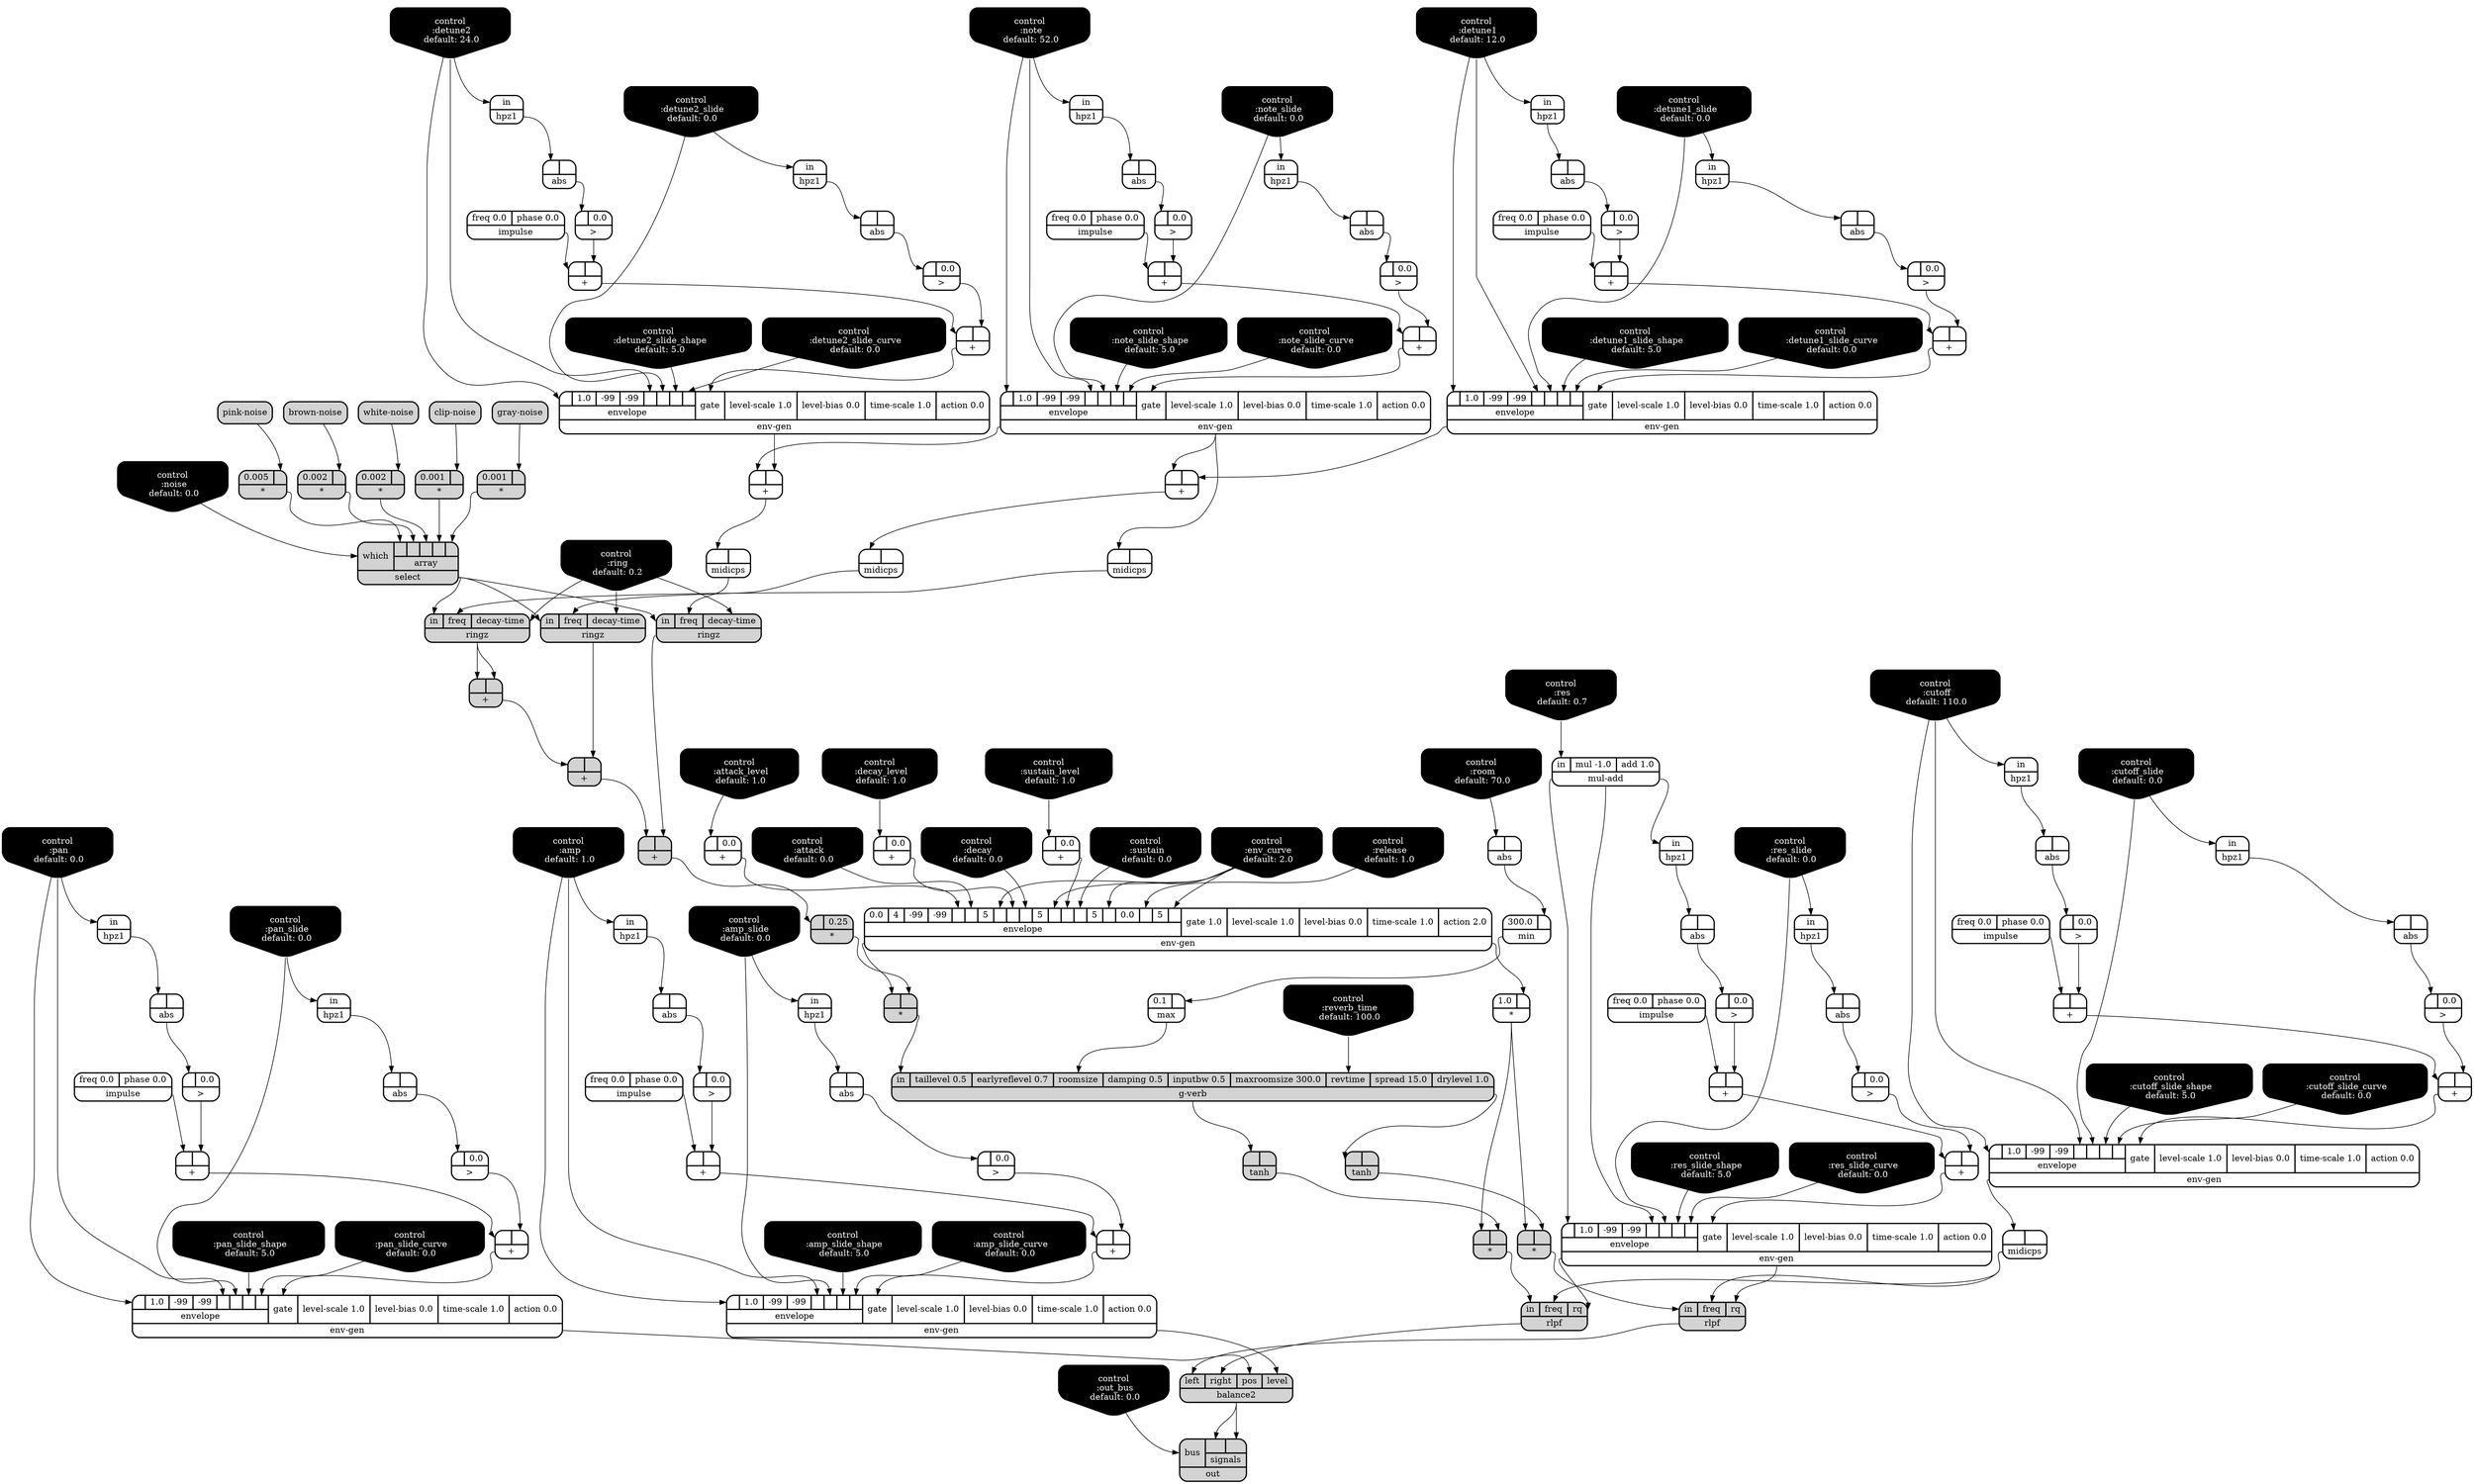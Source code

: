 digraph synthdef {
55 [label = "{{ <a> 1.0|<b> } |<__UG_NAME__>* }" style="bold, rounded" shape=record rankdir=LR];
57 [label = "{{ <a> 0.005|<b> } |<__UG_NAME__>* }" style="filled, bold, rounded"  shape=record rankdir=LR];
59 [label = "{{ <a> 0.002|<b> } |<__UG_NAME__>* }" style="filled, bold, rounded"  shape=record rankdir=LR];
61 [label = "{{ <a> 0.002|<b> } |<__UG_NAME__>* }" style="filled, bold, rounded"  shape=record rankdir=LR];
63 [label = "{{ <a> 0.001|<b> } |<__UG_NAME__>* }" style="filled, bold, rounded"  shape=record rankdir=LR];
65 [label = "{{ <a> 0.001|<b> } |<__UG_NAME__>* }" style="filled, bold, rounded"  shape=record rankdir=LR];
107 [label = "{{ <a> |<b> 0.25} |<__UG_NAME__>* }" style="filled, bold, rounded"  shape=record rankdir=LR];
108 [label = "{{ <a> |<b> } |<__UG_NAME__>* }" style="filled, bold, rounded"  shape=record rankdir=LR];
114 [label = "{{ <a> |<b> } |<__UG_NAME__>* }" style="filled, bold, rounded"  shape=record rankdir=LR];
146 [label = "{{ <a> |<b> } |<__UG_NAME__>* }" style="filled, bold, rounded"  shape=record rankdir=LR];
46 [label = "{{ <a> |<b> } |<__UG_NAME__>+ }" style="bold, rounded" shape=record rankdir=LR];
50 [label = "{{ <a> |<b> } |<__UG_NAME__>+ }" style="bold, rounded" shape=record rankdir=LR];
51 [label = "{{ <a> |<b> 0.0} |<__UG_NAME__>+ }" style="bold, rounded" shape=record rankdir=LR];
52 [label = "{{ <a> |<b> 0.0} |<__UG_NAME__>+ }" style="bold, rounded" shape=record rankdir=LR];
53 [label = "{{ <a> |<b> 0.0} |<__UG_NAME__>+ }" style="bold, rounded" shape=record rankdir=LR];
71 [label = "{{ <a> |<b> } |<__UG_NAME__>+ }" style="bold, rounded" shape=record rankdir=LR];
75 [label = "{{ <a> |<b> } |<__UG_NAME__>+ }" style="bold, rounded" shape=record rankdir=LR];
79 [label = "{{ <a> |<b> } |<__UG_NAME__>+ }" style="filled, bold, rounded"  shape=record rankdir=LR];
84 [label = "{{ <a> |<b> } |<__UG_NAME__>+ }" style="bold, rounded" shape=record rankdir=LR];
88 [label = "{{ <a> |<b> } |<__UG_NAME__>+ }" style="bold, rounded" shape=record rankdir=LR];
90 [label = "{{ <a> |<b> } |<__UG_NAME__>+ }" style="bold, rounded" shape=record rankdir=LR];
93 [label = "{{ <a> |<b> } |<__UG_NAME__>+ }" style="filled, bold, rounded"  shape=record rankdir=LR];
98 [label = "{{ <a> |<b> } |<__UG_NAME__>+ }" style="bold, rounded" shape=record rankdir=LR];
101 [label = "{{ <a> |<b> } |<__UG_NAME__>+ }" style="bold, rounded" shape=record rankdir=LR];
103 [label = "{{ <a> |<b> } |<__UG_NAME__>+ }" style="bold, rounded" shape=record rankdir=LR];
106 [label = "{{ <a> |<b> } |<__UG_NAME__>+ }" style="filled, bold, rounded"  shape=record rankdir=LR];
127 [label = "{{ <a> |<b> } |<__UG_NAME__>+ }" style="bold, rounded" shape=record rankdir=LR];
134 [label = "{{ <a> |<b> } |<__UG_NAME__>+ }" style="bold, rounded" shape=record rankdir=LR];
135 [label = "{{ <a> |<b> } |<__UG_NAME__>+ }" style="bold, rounded" shape=record rankdir=LR];
142 [label = "{{ <a> |<b> } |<__UG_NAME__>+ }" style="bold, rounded" shape=record rankdir=LR];
143 [label = "{{ <a> |<b> } |<__UG_NAME__>+ }" style="bold, rounded" shape=record rankdir=LR];
147 [label = "{{ <a> |<b> } |<__UG_NAME__>+ }" style="bold, rounded" shape=record rankdir=LR];
45 [label = "{{ <a> |<b> 0.0} |<__UG_NAME__>\> }" style="bold, rounded" shape=record rankdir=LR];
49 [label = "{{ <a> |<b> 0.0} |<__UG_NAME__>\> }" style="bold, rounded" shape=record rankdir=LR];
70 [label = "{{ <a> |<b> 0.0} |<__UG_NAME__>\> }" style="bold, rounded" shape=record rankdir=LR];
74 [label = "{{ <a> |<b> 0.0} |<__UG_NAME__>\> }" style="bold, rounded" shape=record rankdir=LR];
83 [label = "{{ <a> |<b> 0.0} |<__UG_NAME__>\> }" style="bold, rounded" shape=record rankdir=LR];
87 [label = "{{ <a> |<b> 0.0} |<__UG_NAME__>\> }" style="bold, rounded" shape=record rankdir=LR];
97 [label = "{{ <a> |<b> 0.0} |<__UG_NAME__>\> }" style="bold, rounded" shape=record rankdir=LR];
100 [label = "{{ <a> |<b> 0.0} |<__UG_NAME__>\> }" style="bold, rounded" shape=record rankdir=LR];
118 [label = "{{ <a> |<b> 0.0} |<__UG_NAME__>\> }" style="bold, rounded" shape=record rankdir=LR];
121 [label = "{{ <a> |<b> 0.0} |<__UG_NAME__>\> }" style="bold, rounded" shape=record rankdir=LR];
126 [label = "{{ <a> |<b> 0.0} |<__UG_NAME__>\> }" style="bold, rounded" shape=record rankdir=LR];
131 [label = "{{ <a> |<b> 0.0} |<__UG_NAME__>\> }" style="bold, rounded" shape=record rankdir=LR];
133 [label = "{{ <a> |<b> 0.0} |<__UG_NAME__>\> }" style="bold, rounded" shape=record rankdir=LR];
141 [label = "{{ <a> |<b> 0.0} |<__UG_NAME__>\> }" style="bold, rounded" shape=record rankdir=LR];
44 [label = "{{ <a> |<b> } |<__UG_NAME__>abs }" style="bold, rounded" shape=record rankdir=LR];
48 [label = "{{ <a> |<b> } |<__UG_NAME__>abs }" style="bold, rounded" shape=record rankdir=LR];
69 [label = "{{ <a> |<b> } |<__UG_NAME__>abs }" style="bold, rounded" shape=record rankdir=LR];
73 [label = "{{ <a> |<b> } |<__UG_NAME__>abs }" style="bold, rounded" shape=record rankdir=LR];
82 [label = "{{ <a> |<b> } |<__UG_NAME__>abs }" style="bold, rounded" shape=record rankdir=LR];
86 [label = "{{ <a> |<b> } |<__UG_NAME__>abs }" style="bold, rounded" shape=record rankdir=LR];
96 [label = "{{ <a> |<b> } |<__UG_NAME__>abs }" style="bold, rounded" shape=record rankdir=LR];
99 [label = "{{ <a> |<b> } |<__UG_NAME__>abs }" style="bold, rounded" shape=record rankdir=LR];
109 [label = "{{ <a> |<b> } |<__UG_NAME__>abs }" style="bold, rounded" shape=record rankdir=LR];
117 [label = "{{ <a> |<b> } |<__UG_NAME__>abs }" style="bold, rounded" shape=record rankdir=LR];
120 [label = "{{ <a> |<b> } |<__UG_NAME__>abs }" style="bold, rounded" shape=record rankdir=LR];
125 [label = "{{ <a> |<b> } |<__UG_NAME__>abs }" style="bold, rounded" shape=record rankdir=LR];
128 [label = "{{ <a> |<b> } |<__UG_NAME__>abs }" style="bold, rounded" shape=record rankdir=LR];
130 [label = "{{ <a> |<b> } |<__UG_NAME__>abs }" style="bold, rounded" shape=record rankdir=LR];
140 [label = "{{ <a> |<b> } |<__UG_NAME__>abs }" style="bold, rounded" shape=record rankdir=LR];
152 [label = "{{ <left> left|<right> right|<pos> pos|<level> level} |<__UG_NAME__>balance2 }" style="filled, bold, rounded"  shape=record rankdir=LR];
58 [label = "{<__UG_NAME__>brown-noise }" style="filled, bold, rounded"  shape=record rankdir=LR];
62 [label = "{<__UG_NAME__>clip-noise }" style="filled, bold, rounded"  shape=record rankdir=LR];
0 [label = "control
 :note
 default: 52.0" shape=invhouse style="rounded, filled, bold" fillcolor=black fontcolor=white ]; 
1 [label = "control
 :note_slide
 default: 0.0" shape=invhouse style="rounded, filled, bold" fillcolor=black fontcolor=white ]; 
2 [label = "control
 :note_slide_shape
 default: 5.0" shape=invhouse style="rounded, filled, bold" fillcolor=black fontcolor=white ]; 
3 [label = "control
 :note_slide_curve
 default: 0.0" shape=invhouse style="rounded, filled, bold" fillcolor=black fontcolor=white ]; 
4 [label = "control
 :amp
 default: 1.0" shape=invhouse style="rounded, filled, bold" fillcolor=black fontcolor=white ]; 
5 [label = "control
 :amp_slide
 default: 0.0" shape=invhouse style="rounded, filled, bold" fillcolor=black fontcolor=white ]; 
6 [label = "control
 :amp_slide_shape
 default: 5.0" shape=invhouse style="rounded, filled, bold" fillcolor=black fontcolor=white ]; 
7 [label = "control
 :amp_slide_curve
 default: 0.0" shape=invhouse style="rounded, filled, bold" fillcolor=black fontcolor=white ]; 
8 [label = "control
 :pan
 default: 0.0" shape=invhouse style="rounded, filled, bold" fillcolor=black fontcolor=white ]; 
9 [label = "control
 :pan_slide
 default: 0.0" shape=invhouse style="rounded, filled, bold" fillcolor=black fontcolor=white ]; 
10 [label = "control
 :pan_slide_shape
 default: 5.0" shape=invhouse style="rounded, filled, bold" fillcolor=black fontcolor=white ]; 
11 [label = "control
 :pan_slide_curve
 default: 0.0" shape=invhouse style="rounded, filled, bold" fillcolor=black fontcolor=white ]; 
12 [label = "control
 :attack
 default: 0.0" shape=invhouse style="rounded, filled, bold" fillcolor=black fontcolor=white ]; 
13 [label = "control
 :decay
 default: 0.0" shape=invhouse style="rounded, filled, bold" fillcolor=black fontcolor=white ]; 
14 [label = "control
 :sustain
 default: 0.0" shape=invhouse style="rounded, filled, bold" fillcolor=black fontcolor=white ]; 
15 [label = "control
 :release
 default: 1.0" shape=invhouse style="rounded, filled, bold" fillcolor=black fontcolor=white ]; 
16 [label = "control
 :attack_level
 default: 1.0" shape=invhouse style="rounded, filled, bold" fillcolor=black fontcolor=white ]; 
17 [label = "control
 :decay_level
 default: 1.0" shape=invhouse style="rounded, filled, bold" fillcolor=black fontcolor=white ]; 
18 [label = "control
 :sustain_level
 default: 1.0" shape=invhouse style="rounded, filled, bold" fillcolor=black fontcolor=white ]; 
19 [label = "control
 :env_curve
 default: 2.0" shape=invhouse style="rounded, filled, bold" fillcolor=black fontcolor=white ]; 
20 [label = "control
 :cutoff
 default: 110.0" shape=invhouse style="rounded, filled, bold" fillcolor=black fontcolor=white ]; 
21 [label = "control
 :cutoff_slide
 default: 0.0" shape=invhouse style="rounded, filled, bold" fillcolor=black fontcolor=white ]; 
22 [label = "control
 :cutoff_slide_shape
 default: 5.0" shape=invhouse style="rounded, filled, bold" fillcolor=black fontcolor=white ]; 
23 [label = "control
 :cutoff_slide_curve
 default: 0.0" shape=invhouse style="rounded, filled, bold" fillcolor=black fontcolor=white ]; 
24 [label = "control
 :res
 default: 0.7" shape=invhouse style="rounded, filled, bold" fillcolor=black fontcolor=white ]; 
25 [label = "control
 :res_slide
 default: 0.0" shape=invhouse style="rounded, filled, bold" fillcolor=black fontcolor=white ]; 
26 [label = "control
 :res_slide_shape
 default: 5.0" shape=invhouse style="rounded, filled, bold" fillcolor=black fontcolor=white ]; 
27 [label = "control
 :res_slide_curve
 default: 0.0" shape=invhouse style="rounded, filled, bold" fillcolor=black fontcolor=white ]; 
28 [label = "control
 :detune1
 default: 12.0" shape=invhouse style="rounded, filled, bold" fillcolor=black fontcolor=white ]; 
29 [label = "control
 :detune1_slide
 default: 0.0" shape=invhouse style="rounded, filled, bold" fillcolor=black fontcolor=white ]; 
30 [label = "control
 :detune1_slide_shape
 default: 5.0" shape=invhouse style="rounded, filled, bold" fillcolor=black fontcolor=white ]; 
31 [label = "control
 :detune1_slide_curve
 default: 0.0" shape=invhouse style="rounded, filled, bold" fillcolor=black fontcolor=white ]; 
32 [label = "control
 :detune2
 default: 24.0" shape=invhouse style="rounded, filled, bold" fillcolor=black fontcolor=white ]; 
33 [label = "control
 :detune2_slide
 default: 0.0" shape=invhouse style="rounded, filled, bold" fillcolor=black fontcolor=white ]; 
34 [label = "control
 :detune2_slide_shape
 default: 5.0" shape=invhouse style="rounded, filled, bold" fillcolor=black fontcolor=white ]; 
35 [label = "control
 :detune2_slide_curve
 default: 0.0" shape=invhouse style="rounded, filled, bold" fillcolor=black fontcolor=white ]; 
36 [label = "control
 :noise
 default: 0.0" shape=invhouse style="rounded, filled, bold" fillcolor=black fontcolor=white ]; 
37 [label = "control
 :ring
 default: 0.2" shape=invhouse style="rounded, filled, bold" fillcolor=black fontcolor=white ]; 
38 [label = "control
 :room
 default: 70.0" shape=invhouse style="rounded, filled, bold" fillcolor=black fontcolor=white ]; 
39 [label = "control
 :reverb_time
 default: 100.0" shape=invhouse style="rounded, filled, bold" fillcolor=black fontcolor=white ]; 
40 [label = "control
 :out_bus
 default: 0.0" shape=invhouse style="rounded, filled, bold" fillcolor=black fontcolor=white ]; 
54 [label = "{{ {{0.0|4|-99|-99|<envelope___binary____op____u____gen___4>|<envelope___control___5>|5|<envelope___control___7>|<envelope___binary____op____u____gen___8>|<envelope___control___9>|5|<envelope___control___11>|<envelope___binary____op____u____gen___12>|<envelope___control___13>|5|<envelope___control___15>|0.0|<envelope___control___17>|5|<envelope___control___19>}|envelope}|<gate> gate 1.0|<level____scale> level-scale 1.0|<level____bias> level-bias 0.0|<time____scale> time-scale 1.0|<action> action 2.0} |<__UG_NAME__>env-gen }" style="bold, rounded" shape=record rankdir=LR];
76 [label = "{{ {{<envelope___control___0>|1.0|-99|-99|<envelope___control___4>|<envelope___control___5>|<envelope___control___6>|<envelope___control___7>}|envelope}|<gate> gate|<level____scale> level-scale 1.0|<level____bias> level-bias 0.0|<time____scale> time-scale 1.0|<action> action 0.0} |<__UG_NAME__>env-gen }" style="bold, rounded" shape=record rankdir=LR];
89 [label = "{{ {{<envelope___control___0>|1.0|-99|-99|<envelope___control___4>|<envelope___control___5>|<envelope___control___6>|<envelope___control___7>}|envelope}|<gate> gate|<level____scale> level-scale 1.0|<level____bias> level-bias 0.0|<time____scale> time-scale 1.0|<action> action 0.0} |<__UG_NAME__>env-gen }" style="bold, rounded" shape=record rankdir=LR];
102 [label = "{{ {{<envelope___control___0>|1.0|-99|-99|<envelope___control___4>|<envelope___control___5>|<envelope___control___6>|<envelope___control___7>}|envelope}|<gate> gate|<level____scale> level-scale 1.0|<level____bias> level-bias 0.0|<time____scale> time-scale 1.0|<action> action 0.0} |<__UG_NAME__>env-gen }" style="bold, rounded" shape=record rankdir=LR];
136 [label = "{{ {{<envelope___control___0>|1.0|-99|-99|<envelope___control___4>|<envelope___control___5>|<envelope___control___6>|<envelope___control___7>}|envelope}|<gate> gate|<level____scale> level-scale 1.0|<level____bias> level-bias 0.0|<time____scale> time-scale 1.0|<action> action 0.0} |<__UG_NAME__>env-gen }" style="bold, rounded" shape=record rankdir=LR];
144 [label = "{{ {{<envelope___control___0>|1.0|-99|-99|<envelope___control___4>|<envelope___control___5>|<envelope___control___6>|<envelope___control___7>}|envelope}|<gate> gate|<level____scale> level-scale 1.0|<level____bias> level-bias 0.0|<time____scale> time-scale 1.0|<action> action 0.0} |<__UG_NAME__>env-gen }" style="bold, rounded" shape=record rankdir=LR];
148 [label = "{{ {{<envelope___mul____add___0>|1.0|-99|-99|<envelope___mul____add___4>|<envelope___control___5>|<envelope___control___6>|<envelope___control___7>}|envelope}|<gate> gate|<level____scale> level-scale 1.0|<level____bias> level-bias 0.0|<time____scale> time-scale 1.0|<action> action 0.0} |<__UG_NAME__>env-gen }" style="bold, rounded" shape=record rankdir=LR];
151 [label = "{{ {{<envelope___control___0>|1.0|-99|-99|<envelope___control___4>|<envelope___control___5>|<envelope___control___6>|<envelope___control___7>}|envelope}|<gate> gate|<level____scale> level-scale 1.0|<level____bias> level-bias 0.0|<time____scale> time-scale 1.0|<action> action 0.0} |<__UG_NAME__>env-gen }" style="bold, rounded" shape=record rankdir=LR];
112 [label = "{{ <in> in|<taillevel> taillevel 0.5|<earlyreflevel> earlyreflevel 0.7|<roomsize> roomsize|<damping> damping 0.5|<inputbw> inputbw 0.5|<maxroomsize> maxroomsize 300.0|<revtime> revtime|<spread> spread 15.0|<drylevel> drylevel 1.0} |<__UG_NAME__>g-verb }" style="filled, bold, rounded"  shape=record rankdir=LR];
64 [label = "{<__UG_NAME__>gray-noise }" style="filled, bold, rounded"  shape=record rankdir=LR];
41 [label = "{{ <in> in} |<__UG_NAME__>hpz1 }" style="bold, rounded" shape=record rankdir=LR];
43 [label = "{{ <in> in} |<__UG_NAME__>hpz1 }" style="bold, rounded" shape=record rankdir=LR];
47 [label = "{{ <in> in} |<__UG_NAME__>hpz1 }" style="bold, rounded" shape=record rankdir=LR];
68 [label = "{{ <in> in} |<__UG_NAME__>hpz1 }" style="bold, rounded" shape=record rankdir=LR];
72 [label = "{{ <in> in} |<__UG_NAME__>hpz1 }" style="bold, rounded" shape=record rankdir=LR];
81 [label = "{{ <in> in} |<__UG_NAME__>hpz1 }" style="bold, rounded" shape=record rankdir=LR];
85 [label = "{{ <in> in} |<__UG_NAME__>hpz1 }" style="bold, rounded" shape=record rankdir=LR];
95 [label = "{{ <in> in} |<__UG_NAME__>hpz1 }" style="bold, rounded" shape=record rankdir=LR];
115 [label = "{{ <in> in} |<__UG_NAME__>hpz1 }" style="bold, rounded" shape=record rankdir=LR];
116 [label = "{{ <in> in} |<__UG_NAME__>hpz1 }" style="bold, rounded" shape=record rankdir=LR];
119 [label = "{{ <in> in} |<__UG_NAME__>hpz1 }" style="bold, rounded" shape=record rankdir=LR];
124 [label = "{{ <in> in} |<__UG_NAME__>hpz1 }" style="bold, rounded" shape=record rankdir=LR];
129 [label = "{{ <in> in} |<__UG_NAME__>hpz1 }" style="bold, rounded" shape=record rankdir=LR];
139 [label = "{{ <in> in} |<__UG_NAME__>hpz1 }" style="bold, rounded" shape=record rankdir=LR];
42 [label = "{{ <freq> freq 0.0|<phase> phase 0.0} |<__UG_NAME__>impulse }" style="bold, rounded" shape=record rankdir=LR];
67 [label = "{{ <freq> freq 0.0|<phase> phase 0.0} |<__UG_NAME__>impulse }" style="bold, rounded" shape=record rankdir=LR];
80 [label = "{{ <freq> freq 0.0|<phase> phase 0.0} |<__UG_NAME__>impulse }" style="bold, rounded" shape=record rankdir=LR];
94 [label = "{{ <freq> freq 0.0|<phase> phase 0.0} |<__UG_NAME__>impulse }" style="bold, rounded" shape=record rankdir=LR];
123 [label = "{{ <freq> freq 0.0|<phase> phase 0.0} |<__UG_NAME__>impulse }" style="bold, rounded" shape=record rankdir=LR];
132 [label = "{{ <freq> freq 0.0|<phase> phase 0.0} |<__UG_NAME__>impulse }" style="bold, rounded" shape=record rankdir=LR];
138 [label = "{{ <freq> freq 0.0|<phase> phase 0.0} |<__UG_NAME__>impulse }" style="bold, rounded" shape=record rankdir=LR];
111 [label = "{{ <a> 0.1|<b> } |<__UG_NAME__>max }" style="bold, rounded" shape=record rankdir=LR];
77 [label = "{{ <a> |<b> } |<__UG_NAME__>midicps }" style="bold, rounded" shape=record rankdir=LR];
91 [label = "{{ <a> |<b> } |<__UG_NAME__>midicps }" style="bold, rounded" shape=record rankdir=LR];
104 [label = "{{ <a> |<b> } |<__UG_NAME__>midicps }" style="bold, rounded" shape=record rankdir=LR];
137 [label = "{{ <a> |<b> } |<__UG_NAME__>midicps }" style="bold, rounded" shape=record rankdir=LR];
110 [label = "{{ <a> 300.0|<b> } |<__UG_NAME__>min }" style="bold, rounded" shape=record rankdir=LR];
122 [label = "{{ <in> in|<mul> mul -1.0|<add> add 1.0} |<__UG_NAME__>mul-add }" style="bold, rounded" shape=record rankdir=LR];
153 [label = "{{ <bus> bus|{{<signals___balance2___0>|<signals___balance2___1>}|signals}} |<__UG_NAME__>out }" style="filled, bold, rounded"  shape=record rankdir=LR];
56 [label = "{<__UG_NAME__>pink-noise }" style="filled, bold, rounded"  shape=record rankdir=LR];
78 [label = "{{ <in> in|<freq> freq|<decay____time> decay-time} |<__UG_NAME__>ringz }" style="filled, bold, rounded"  shape=record rankdir=LR];
92 [label = "{{ <in> in|<freq> freq|<decay____time> decay-time} |<__UG_NAME__>ringz }" style="filled, bold, rounded"  shape=record rankdir=LR];
105 [label = "{{ <in> in|<freq> freq|<decay____time> decay-time} |<__UG_NAME__>ringz }" style="filled, bold, rounded"  shape=record rankdir=LR];
149 [label = "{{ <in> in|<freq> freq|<rq> rq} |<__UG_NAME__>rlpf }" style="filled, bold, rounded"  shape=record rankdir=LR];
150 [label = "{{ <in> in|<freq> freq|<rq> rq} |<__UG_NAME__>rlpf }" style="filled, bold, rounded"  shape=record rankdir=LR];
66 [label = "{{ <which> which|{{<array___binary____op____u____gen___0>|<array___binary____op____u____gen___1>|<array___binary____op____u____gen___2>|<array___binary____op____u____gen___3>|<array___binary____op____u____gen___4>}|array}} |<__UG_NAME__>select }" style="filled, bold, rounded"  shape=record rankdir=LR];
113 [label = "{{ <a> |<b> } |<__UG_NAME__>tanh }" style="filled, bold, rounded"  shape=record rankdir=LR];
145 [label = "{{ <a> |<b> } |<__UG_NAME__>tanh }" style="filled, bold, rounded"  shape=record rankdir=LR];
60 [label = "{<__UG_NAME__>white-noise }" style="filled, bold, rounded"  shape=record rankdir=LR];

54:__UG_NAME__ -> 55:b ;
56:__UG_NAME__ -> 57:b ;
58:__UG_NAME__ -> 59:b ;
60:__UG_NAME__ -> 61:b ;
62:__UG_NAME__ -> 63:b ;
64:__UG_NAME__ -> 65:b ;
106:__UG_NAME__ -> 107:a ;
107:__UG_NAME__ -> 108:b ;
54:__UG_NAME__ -> 108:a ;
113:__UG_NAME__ -> 114:b ;
55:__UG_NAME__ -> 114:a ;
145:__UG_NAME__ -> 146:b ;
55:__UG_NAME__ -> 146:a ;
45:__UG_NAME__ -> 46:b ;
42:__UG_NAME__ -> 46:a ;
49:__UG_NAME__ -> 50:b ;
46:__UG_NAME__ -> 50:a ;
16:__UG_NAME__ -> 51:a ;
17:__UG_NAME__ -> 52:a ;
18:__UG_NAME__ -> 53:a ;
70:__UG_NAME__ -> 71:b ;
67:__UG_NAME__ -> 71:a ;
74:__UG_NAME__ -> 75:b ;
71:__UG_NAME__ -> 75:a ;
78:__UG_NAME__ -> 79:b ;
78:__UG_NAME__ -> 79:a ;
83:__UG_NAME__ -> 84:b ;
80:__UG_NAME__ -> 84:a ;
87:__UG_NAME__ -> 88:b ;
84:__UG_NAME__ -> 88:a ;
89:__UG_NAME__ -> 90:b ;
76:__UG_NAME__ -> 90:a ;
92:__UG_NAME__ -> 93:b ;
79:__UG_NAME__ -> 93:a ;
97:__UG_NAME__ -> 98:b ;
94:__UG_NAME__ -> 98:a ;
100:__UG_NAME__ -> 101:b ;
98:__UG_NAME__ -> 101:a ;
102:__UG_NAME__ -> 103:b ;
76:__UG_NAME__ -> 103:a ;
105:__UG_NAME__ -> 106:b ;
93:__UG_NAME__ -> 106:a ;
126:__UG_NAME__ -> 127:b ;
123:__UG_NAME__ -> 127:a ;
133:__UG_NAME__ -> 134:b ;
132:__UG_NAME__ -> 134:a ;
131:__UG_NAME__ -> 135:b ;
134:__UG_NAME__ -> 135:a ;
141:__UG_NAME__ -> 142:b ;
138:__UG_NAME__ -> 142:a ;
121:__UG_NAME__ -> 143:b ;
142:__UG_NAME__ -> 143:a ;
118:__UG_NAME__ -> 147:b ;
127:__UG_NAME__ -> 147:a ;
44:__UG_NAME__ -> 45:a ;
48:__UG_NAME__ -> 49:a ;
69:__UG_NAME__ -> 70:a ;
73:__UG_NAME__ -> 74:a ;
82:__UG_NAME__ -> 83:a ;
86:__UG_NAME__ -> 87:a ;
96:__UG_NAME__ -> 97:a ;
99:__UG_NAME__ -> 100:a ;
117:__UG_NAME__ -> 118:a ;
120:__UG_NAME__ -> 121:a ;
125:__UG_NAME__ -> 126:a ;
130:__UG_NAME__ -> 131:a ;
128:__UG_NAME__ -> 133:a ;
140:__UG_NAME__ -> 141:a ;
43:__UG_NAME__ -> 44:a ;
47:__UG_NAME__ -> 48:a ;
68:__UG_NAME__ -> 69:a ;
72:__UG_NAME__ -> 73:a ;
81:__UG_NAME__ -> 82:a ;
85:__UG_NAME__ -> 86:a ;
95:__UG_NAME__ -> 96:a ;
41:__UG_NAME__ -> 99:a ;
38:__UG_NAME__ -> 109:a ;
116:__UG_NAME__ -> 117:a ;
119:__UG_NAME__ -> 120:a ;
124:__UG_NAME__ -> 125:a ;
115:__UG_NAME__ -> 128:a ;
129:__UG_NAME__ -> 130:a ;
139:__UG_NAME__ -> 140:a ;
151:__UG_NAME__ -> 152:level ;
144:__UG_NAME__ -> 152:pos ;
150:__UG_NAME__ -> 152:right ;
149:__UG_NAME__ -> 152:left ;
51:__UG_NAME__ -> 54:envelope___binary____op____u____gen___4 ;
12:__UG_NAME__ -> 54:envelope___control___5 ;
19:__UG_NAME__ -> 54:envelope___control___7 ;
52:__UG_NAME__ -> 54:envelope___binary____op____u____gen___8 ;
13:__UG_NAME__ -> 54:envelope___control___9 ;
19:__UG_NAME__ -> 54:envelope___control___11 ;
53:__UG_NAME__ -> 54:envelope___binary____op____u____gen___12 ;
14:__UG_NAME__ -> 54:envelope___control___13 ;
19:__UG_NAME__ -> 54:envelope___control___15 ;
15:__UG_NAME__ -> 54:envelope___control___17 ;
19:__UG_NAME__ -> 54:envelope___control___19 ;
75:__UG_NAME__ -> 76:gate ;
0:__UG_NAME__ -> 76:envelope___control___0 ;
0:__UG_NAME__ -> 76:envelope___control___4 ;
1:__UG_NAME__ -> 76:envelope___control___5 ;
2:__UG_NAME__ -> 76:envelope___control___6 ;
3:__UG_NAME__ -> 76:envelope___control___7 ;
88:__UG_NAME__ -> 89:gate ;
28:__UG_NAME__ -> 89:envelope___control___0 ;
28:__UG_NAME__ -> 89:envelope___control___4 ;
29:__UG_NAME__ -> 89:envelope___control___5 ;
30:__UG_NAME__ -> 89:envelope___control___6 ;
31:__UG_NAME__ -> 89:envelope___control___7 ;
101:__UG_NAME__ -> 102:gate ;
32:__UG_NAME__ -> 102:envelope___control___0 ;
32:__UG_NAME__ -> 102:envelope___control___4 ;
33:__UG_NAME__ -> 102:envelope___control___5 ;
34:__UG_NAME__ -> 102:envelope___control___6 ;
35:__UG_NAME__ -> 102:envelope___control___7 ;
135:__UG_NAME__ -> 136:gate ;
20:__UG_NAME__ -> 136:envelope___control___0 ;
20:__UG_NAME__ -> 136:envelope___control___4 ;
21:__UG_NAME__ -> 136:envelope___control___5 ;
22:__UG_NAME__ -> 136:envelope___control___6 ;
23:__UG_NAME__ -> 136:envelope___control___7 ;
50:__UG_NAME__ -> 144:gate ;
8:__UG_NAME__ -> 144:envelope___control___0 ;
8:__UG_NAME__ -> 144:envelope___control___4 ;
9:__UG_NAME__ -> 144:envelope___control___5 ;
10:__UG_NAME__ -> 144:envelope___control___6 ;
11:__UG_NAME__ -> 144:envelope___control___7 ;
147:__UG_NAME__ -> 148:gate ;
122:__UG_NAME__ -> 148:envelope___mul____add___0 ;
122:__UG_NAME__ -> 148:envelope___mul____add___4 ;
25:__UG_NAME__ -> 148:envelope___control___5 ;
26:__UG_NAME__ -> 148:envelope___control___6 ;
27:__UG_NAME__ -> 148:envelope___control___7 ;
143:__UG_NAME__ -> 151:gate ;
4:__UG_NAME__ -> 151:envelope___control___0 ;
4:__UG_NAME__ -> 151:envelope___control___4 ;
5:__UG_NAME__ -> 151:envelope___control___5 ;
6:__UG_NAME__ -> 151:envelope___control___6 ;
7:__UG_NAME__ -> 151:envelope___control___7 ;
39:__UG_NAME__ -> 112:revtime ;
111:__UG_NAME__ -> 112:roomsize ;
108:__UG_NAME__ -> 112:in ;
33:__UG_NAME__ -> 41:in ;
8:__UG_NAME__ -> 43:in ;
9:__UG_NAME__ -> 47:in ;
0:__UG_NAME__ -> 68:in ;
1:__UG_NAME__ -> 72:in ;
28:__UG_NAME__ -> 81:in ;
29:__UG_NAME__ -> 85:in ;
32:__UG_NAME__ -> 95:in ;
20:__UG_NAME__ -> 115:in ;
25:__UG_NAME__ -> 116:in ;
5:__UG_NAME__ -> 119:in ;
122:__UG_NAME__ -> 124:in ;
21:__UG_NAME__ -> 129:in ;
4:__UG_NAME__ -> 139:in ;
110:__UG_NAME__ -> 111:b ;
76:__UG_NAME__ -> 77:a ;
90:__UG_NAME__ -> 91:a ;
103:__UG_NAME__ -> 104:a ;
136:__UG_NAME__ -> 137:a ;
109:__UG_NAME__ -> 110:b ;
24:__UG_NAME__ -> 122:in ;
152:__UG_NAME__ -> 153:signals___balance2___0 ;
152:__UG_NAME__ -> 153:signals___balance2___1 ;
40:__UG_NAME__ -> 153:bus ;
37:__UG_NAME__ -> 78:decay____time ;
77:__UG_NAME__ -> 78:freq ;
66:__UG_NAME__ -> 78:in ;
37:__UG_NAME__ -> 92:decay____time ;
91:__UG_NAME__ -> 92:freq ;
66:__UG_NAME__ -> 92:in ;
37:__UG_NAME__ -> 105:decay____time ;
104:__UG_NAME__ -> 105:freq ;
66:__UG_NAME__ -> 105:in ;
148:__UG_NAME__ -> 149:rq ;
137:__UG_NAME__ -> 149:freq ;
146:__UG_NAME__ -> 149:in ;
148:__UG_NAME__ -> 150:rq ;
137:__UG_NAME__ -> 150:freq ;
114:__UG_NAME__ -> 150:in ;
57:__UG_NAME__ -> 66:array___binary____op____u____gen___0 ;
59:__UG_NAME__ -> 66:array___binary____op____u____gen___1 ;
61:__UG_NAME__ -> 66:array___binary____op____u____gen___2 ;
63:__UG_NAME__ -> 66:array___binary____op____u____gen___3 ;
65:__UG_NAME__ -> 66:array___binary____op____u____gen___4 ;
36:__UG_NAME__ -> 66:which ;
112:__UG_NAME__ -> 113:a ;
112:__UG_NAME__ -> 145:a ;

}